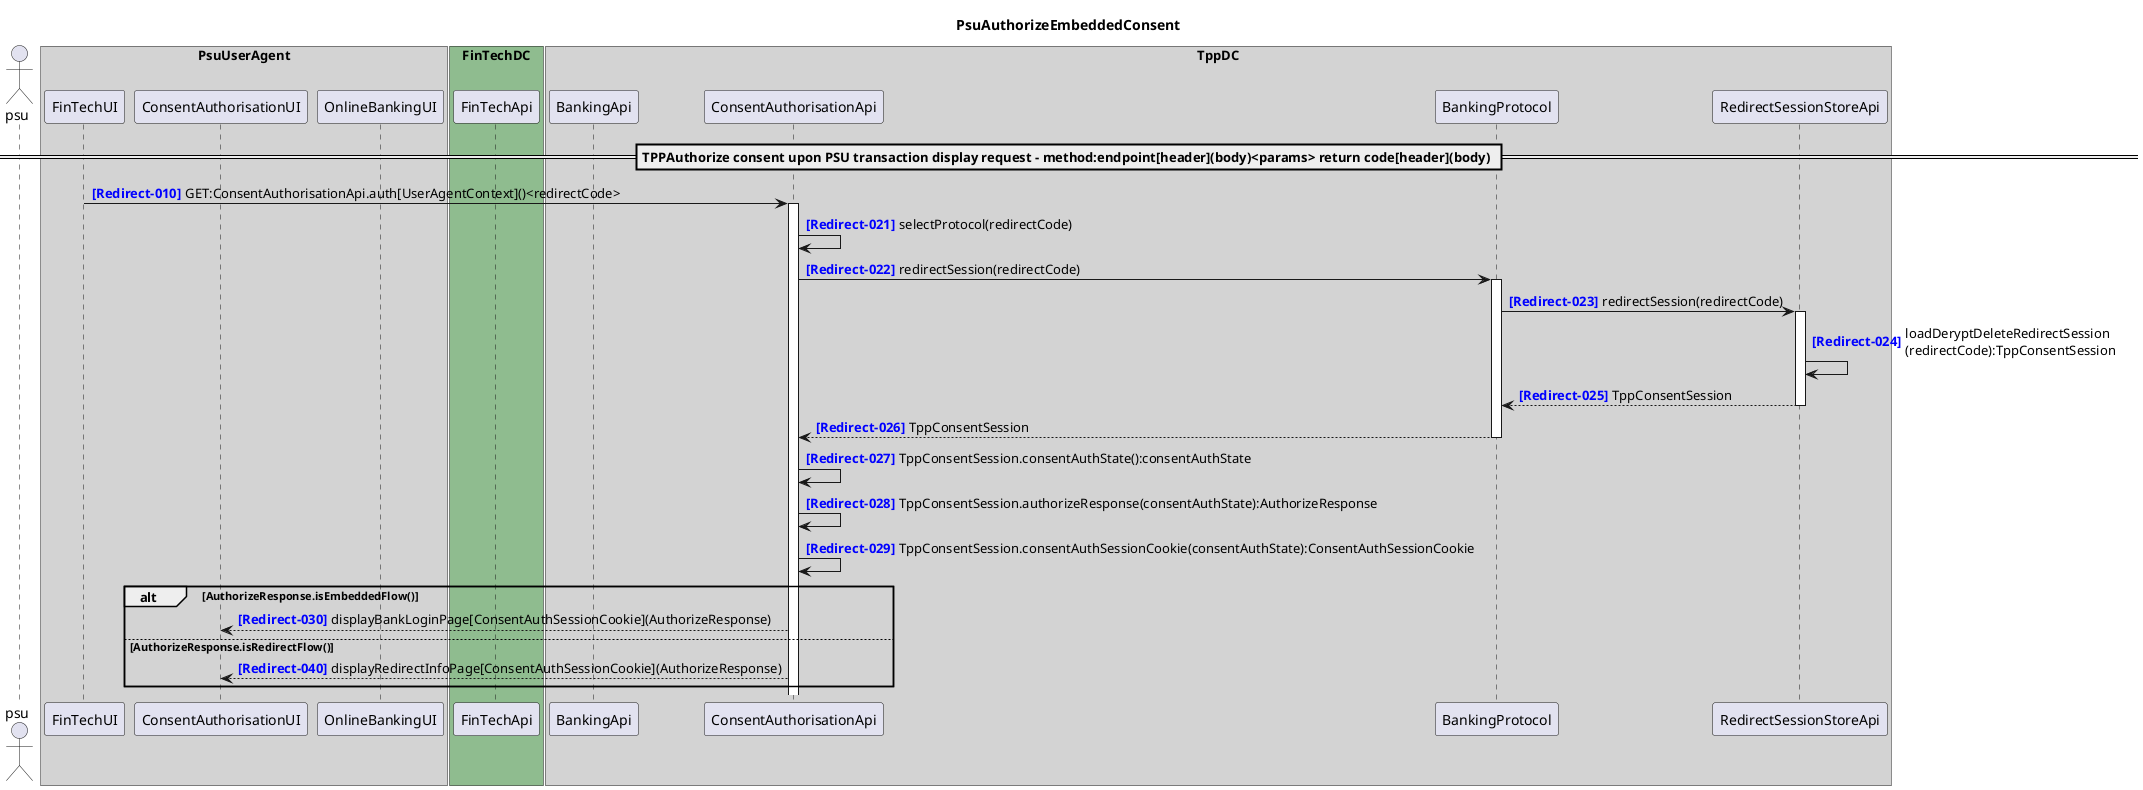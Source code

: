 @startuml PsuAuthorizeEmbeddedConsent
title PsuAuthorizeEmbeddedConsent
autonumber 10 10 "<b><color blue>[Redirect-000]</color></b>"
actor psu

box "PsuUserAgent" #LightGray
    participant "FinTechUI" as FinTechUI
    participant "ConsentAuthorisationUI" as ConsentAuthorisationUI
    participant "OnlineBankingUI" as OnlineBankingUI
end box
box "FinTechDC" #DarkSeaGreen
    participant "FinTechApi" as FinTechApi
end box
box "TppDC" #LightGray
    participant "BankingApi" as BankingApi
    'participant "TppBankSearchApi" as TppBankSearchApi
    participant "ConsentAuthorisationApi" as ConsentAuthorisationApi

    participant "BankingProtocol" as BankingProtocol
    participant "RedirectSessionStoreApi" as RedirectSessionStoreApi
end box
box "AspspDC" #LightSkyBlue
	'participant "AspspBankingApi" as AspspBankingApi
    'participant "OnlineBankingApi" as OnlineBankingApi
end box
== TPPAuthorize consent upon PSU transaction display request - method:endpoint[header](body)<params> return code[header](body) ==

FinTechUI -> ConsentAuthorisationApi ++ : GET:ConsentAuthorisationApi.auth[UserAgentContext]()<redirectCode>
autonumber 21 1 "<b><color blue>[Redirect-000]</color></b>"
ConsentAuthorisationApi -> ConsentAuthorisationApi : selectProtocol(redirectCode)
ConsentAuthorisationApi -> BankingProtocol ++ : redirectSession(redirectCode)
BankingProtocol -> RedirectSessionStoreApi ++ : redirectSession(redirectCode)
RedirectSessionStoreApi -> RedirectSessionStoreApi : loadDeryptDeleteRedirectSession\n(redirectCode):TppConsentSession
return TppConsentSession
return TppConsentSession
ConsentAuthorisationApi -> ConsentAuthorisationApi : TppConsentSession.consentAuthState():consentAuthState
ConsentAuthorisationApi -> ConsentAuthorisationApi : TppConsentSession.authorizeResponse(consentAuthState):AuthorizeResponse
ConsentAuthorisationApi -> ConsentAuthorisationApi : TppConsentSession.consentAuthSessionCookie(consentAuthState):ConsentAuthSessionCookie
autonumber 30 10 "<b><color blue>[Redirect-000]</color></b>"
alt AuthorizeResponse.isEmbeddedFlow()
ConsentAuthorisationApi --> ConsentAuthorisationUI : displayBankLoginPage[ConsentAuthSessionCookie](AuthorizeResponse)
else AuthorizeResponse.isRedirectFlow()
ConsentAuthorisationApi --> ConsentAuthorisationUI : displayRedirectInfoPage[ConsentAuthSessionCookie](AuthorizeResponse)
end
@enduml
